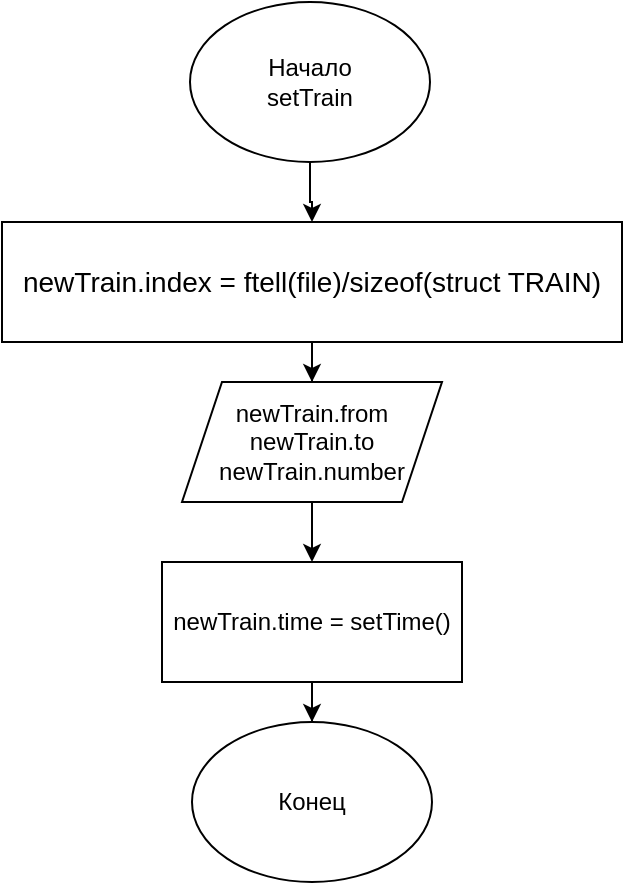 <mxfile version="21.1.1" type="device">
  <diagram name="Страница 1" id="25V9_8wqBpbdxgsvuAAT">
    <mxGraphModel dx="792" dy="1138" grid="1" gridSize="10" guides="1" tooltips="1" connect="1" arrows="1" fold="1" page="1" pageScale="1" pageWidth="827" pageHeight="1169" math="0" shadow="0">
      <root>
        <mxCell id="0" />
        <mxCell id="1" parent="0" />
        <mxCell id="0jj6k2Os9TtCiJciOUAI-3" style="edgeStyle=orthogonalEdgeStyle;rounded=0;orthogonalLoop=1;jettySize=auto;html=1;" edge="1" parent="1" source="0jj6k2Os9TtCiJciOUAI-1" target="0jj6k2Os9TtCiJciOUAI-2">
          <mxGeometry relative="1" as="geometry" />
        </mxCell>
        <mxCell id="0jj6k2Os9TtCiJciOUAI-1" value="Начало&lt;br&gt;setTrain" style="ellipse;whiteSpace=wrap;html=1;" vertex="1" parent="1">
          <mxGeometry x="354" y="20" width="120" height="80" as="geometry" />
        </mxCell>
        <mxCell id="0jj6k2Os9TtCiJciOUAI-6" style="edgeStyle=orthogonalEdgeStyle;rounded=0;orthogonalLoop=1;jettySize=auto;html=1;entryX=0.5;entryY=0;entryDx=0;entryDy=0;" edge="1" parent="1" source="0jj6k2Os9TtCiJciOUAI-2" target="0jj6k2Os9TtCiJciOUAI-5">
          <mxGeometry relative="1" as="geometry" />
        </mxCell>
        <mxCell id="0jj6k2Os9TtCiJciOUAI-2" value="&lt;div style=&quot;font-size: 14px; line-height: 19px;&quot;&gt;&lt;span style=&quot;background-color: rgb(255, 255, 255);&quot;&gt;newTrain.index = ftell(file)/sizeof(struct TRAIN)&lt;/span&gt;&lt;/div&gt;" style="rounded=0;whiteSpace=wrap;html=1;" vertex="1" parent="1">
          <mxGeometry x="260" y="130" width="310" height="60" as="geometry" />
        </mxCell>
        <mxCell id="0jj6k2Os9TtCiJciOUAI-8" style="edgeStyle=orthogonalEdgeStyle;rounded=0;orthogonalLoop=1;jettySize=auto;html=1;entryX=0.5;entryY=0;entryDx=0;entryDy=0;" edge="1" parent="1" source="0jj6k2Os9TtCiJciOUAI-5" target="0jj6k2Os9TtCiJciOUAI-7">
          <mxGeometry relative="1" as="geometry" />
        </mxCell>
        <mxCell id="0jj6k2Os9TtCiJciOUAI-5" value="newTrain.from&lt;br&gt;newTrain.to&lt;br&gt;newTrain.number" style="shape=parallelogram;perimeter=parallelogramPerimeter;whiteSpace=wrap;html=1;fixedSize=1;" vertex="1" parent="1">
          <mxGeometry x="350" y="210" width="130" height="60" as="geometry" />
        </mxCell>
        <mxCell id="0jj6k2Os9TtCiJciOUAI-10" style="edgeStyle=orthogonalEdgeStyle;rounded=0;orthogonalLoop=1;jettySize=auto;html=1;" edge="1" parent="1" source="0jj6k2Os9TtCiJciOUAI-7" target="0jj6k2Os9TtCiJciOUAI-9">
          <mxGeometry relative="1" as="geometry" />
        </mxCell>
        <mxCell id="0jj6k2Os9TtCiJciOUAI-7" value="newTrain.time = setTime()" style="rounded=0;whiteSpace=wrap;html=1;" vertex="1" parent="1">
          <mxGeometry x="340" y="300" width="150" height="60" as="geometry" />
        </mxCell>
        <mxCell id="0jj6k2Os9TtCiJciOUAI-9" value="Конец" style="ellipse;whiteSpace=wrap;html=1;" vertex="1" parent="1">
          <mxGeometry x="355" y="380" width="120" height="80" as="geometry" />
        </mxCell>
      </root>
    </mxGraphModel>
  </diagram>
</mxfile>
